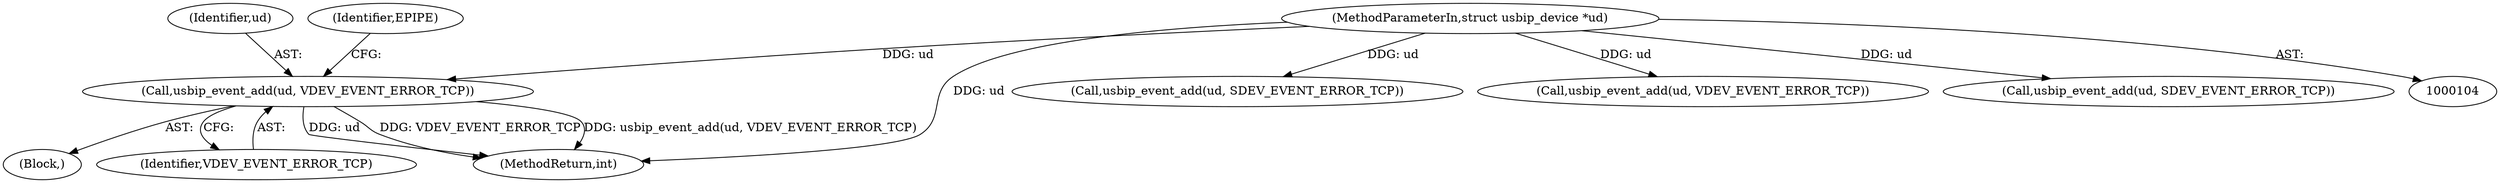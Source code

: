 digraph "0_linux_b348d7dddb6c4fbfc810b7a0626e8ec9e29f7cbb@pointer" {
"1000171" [label="(Call,usbip_event_add(ud, VDEV_EVENT_ERROR_TCP))"];
"1000105" [label="(MethodParameterIn,struct usbip_device *ud)"];
"1000208" [label="(Call,usbip_event_add(ud, SDEV_EVENT_ERROR_TCP))"];
"1000170" [label="(Block,)"];
"1000172" [label="(Identifier,ud)"];
"1000176" [label="(Identifier,EPIPE)"];
"1000213" [label="(Call,usbip_event_add(ud, VDEV_EVENT_ERROR_TCP))"];
"1000105" [label="(MethodParameterIn,struct usbip_device *ud)"];
"1000173" [label="(Identifier,VDEV_EVENT_ERROR_TCP)"];
"1000164" [label="(Call,usbip_event_add(ud, SDEV_EVENT_ERROR_TCP))"];
"1000221" [label="(MethodReturn,int)"];
"1000171" [label="(Call,usbip_event_add(ud, VDEV_EVENT_ERROR_TCP))"];
"1000171" -> "1000170"  [label="AST: "];
"1000171" -> "1000173"  [label="CFG: "];
"1000172" -> "1000171"  [label="AST: "];
"1000173" -> "1000171"  [label="AST: "];
"1000176" -> "1000171"  [label="CFG: "];
"1000171" -> "1000221"  [label="DDG: ud"];
"1000171" -> "1000221"  [label="DDG: VDEV_EVENT_ERROR_TCP"];
"1000171" -> "1000221"  [label="DDG: usbip_event_add(ud, VDEV_EVENT_ERROR_TCP)"];
"1000105" -> "1000171"  [label="DDG: ud"];
"1000105" -> "1000104"  [label="AST: "];
"1000105" -> "1000221"  [label="DDG: ud"];
"1000105" -> "1000164"  [label="DDG: ud"];
"1000105" -> "1000208"  [label="DDG: ud"];
"1000105" -> "1000213"  [label="DDG: ud"];
}
